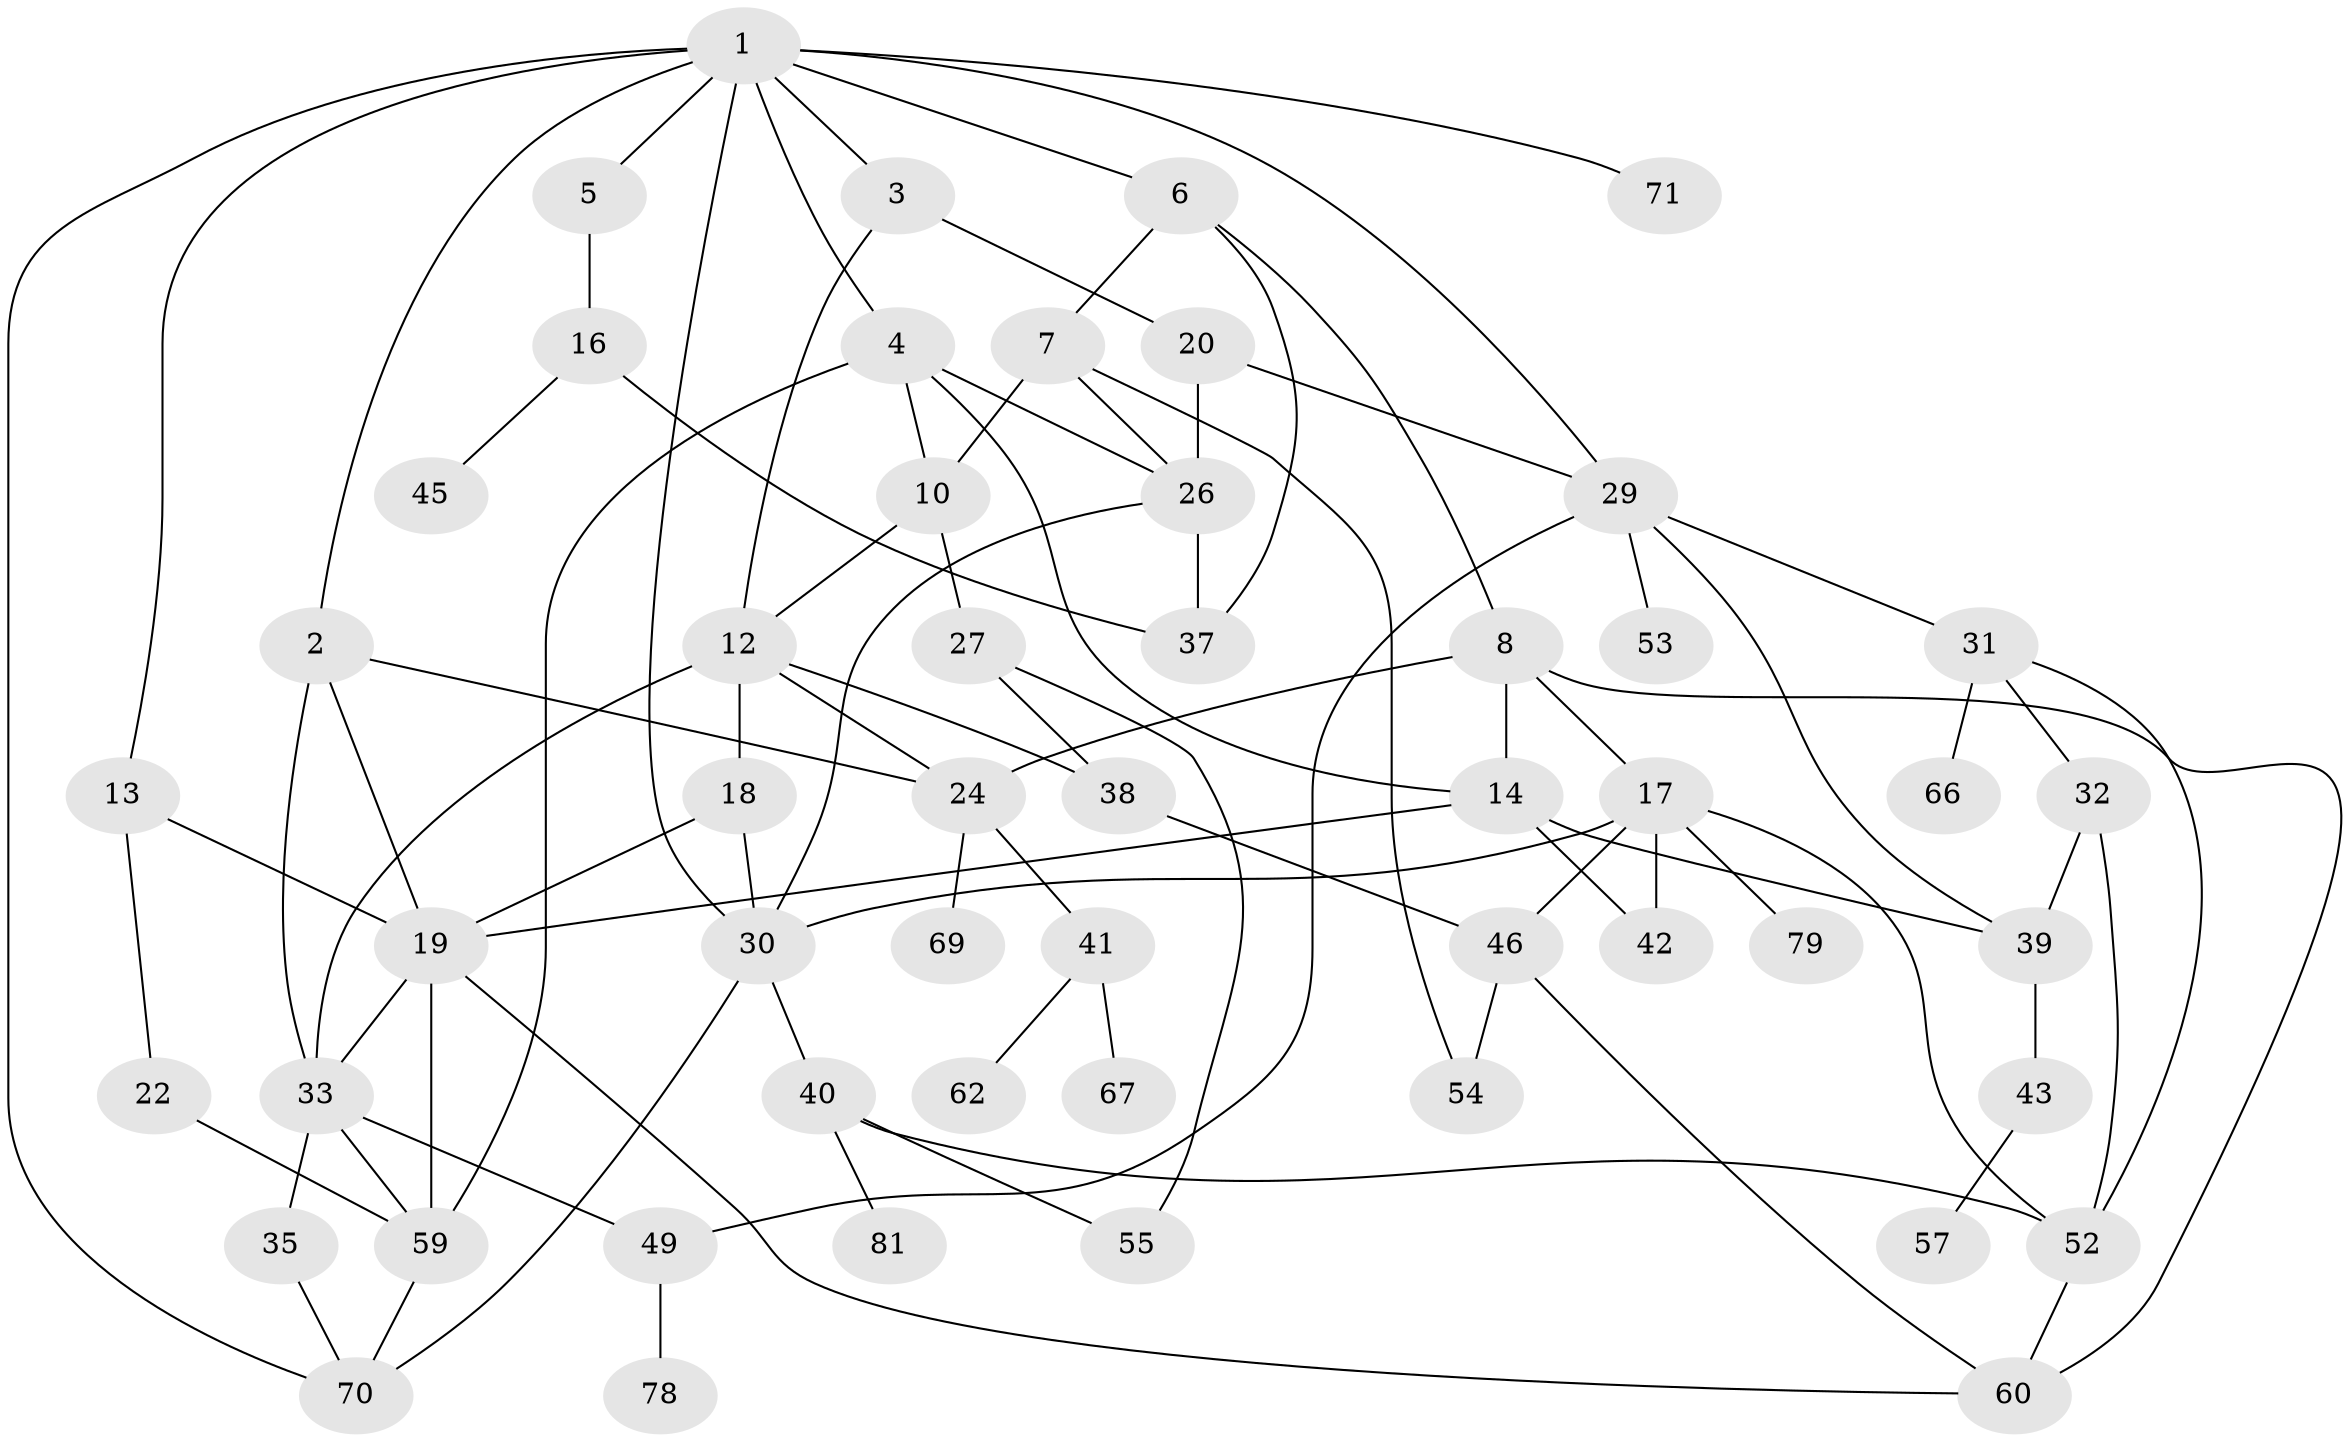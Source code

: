 // Generated by graph-tools (version 1.1) at 2025/23/03/03/25 07:23:33]
// undirected, 53 vertices, 90 edges
graph export_dot {
graph [start="1"]
  node [color=gray90,style=filled];
  1 [super="+9"];
  2 [super="+48"];
  3 [super="+73"];
  4 [super="+11"];
  5;
  6;
  7 [super="+21"];
  8 [super="+23"];
  10 [super="+15"];
  12 [super="+80"];
  13 [super="+58"];
  14 [super="+50"];
  16 [super="+25"];
  17 [super="+28"];
  18 [super="+34"];
  19 [super="+47"];
  20;
  22;
  24 [super="+65"];
  26 [super="+44"];
  27 [super="+63"];
  29 [super="+51"];
  30 [super="+36"];
  31;
  32 [super="+72"];
  33 [super="+77"];
  35;
  37 [super="+74"];
  38;
  39;
  40 [super="+75"];
  41;
  42;
  43;
  45;
  46 [super="+61"];
  49;
  52 [super="+56"];
  53;
  54;
  55;
  57;
  59 [super="+68"];
  60 [super="+64"];
  62;
  66;
  67;
  69;
  70 [super="+76"];
  71;
  78;
  79;
  81;
  1 -- 2;
  1 -- 3;
  1 -- 4;
  1 -- 5;
  1 -- 6;
  1 -- 13;
  1 -- 70;
  1 -- 29;
  1 -- 30;
  1 -- 71;
  2 -- 19;
  2 -- 33;
  2 -- 24;
  3 -- 12;
  3 -- 20;
  4 -- 59 [weight=2];
  4 -- 10;
  4 -- 26;
  4 -- 14;
  5 -- 16;
  6 -- 7;
  6 -- 8;
  6 -- 37;
  7 -- 10;
  7 -- 54;
  7 -- 26;
  8 -- 17;
  8 -- 60;
  8 -- 14;
  8 -- 24;
  10 -- 27;
  10 -- 12;
  12 -- 18;
  12 -- 24;
  12 -- 38;
  12 -- 33;
  13 -- 22;
  13 -- 19;
  14 -- 39;
  14 -- 42;
  14 -- 19;
  16 -- 37;
  16 -- 45;
  17 -- 42;
  17 -- 52;
  17 -- 46;
  17 -- 79;
  17 -- 30;
  18 -- 30;
  18 -- 19;
  19 -- 33;
  19 -- 59;
  19 -- 60;
  20 -- 26;
  20 -- 29;
  22 -- 59;
  24 -- 41;
  24 -- 69;
  26 -- 37;
  26 -- 30;
  27 -- 55;
  27 -- 38;
  29 -- 31;
  29 -- 49;
  29 -- 53;
  29 -- 39;
  30 -- 70;
  30 -- 40;
  31 -- 32;
  31 -- 52;
  31 -- 66;
  32 -- 39;
  32 -- 52;
  33 -- 35;
  33 -- 49;
  33 -- 59;
  35 -- 70;
  38 -- 46;
  39 -- 43;
  40 -- 55;
  40 -- 81;
  40 -- 52;
  41 -- 62;
  41 -- 67;
  43 -- 57;
  46 -- 54;
  46 -- 60;
  49 -- 78;
  52 -- 60;
  59 -- 70;
}
